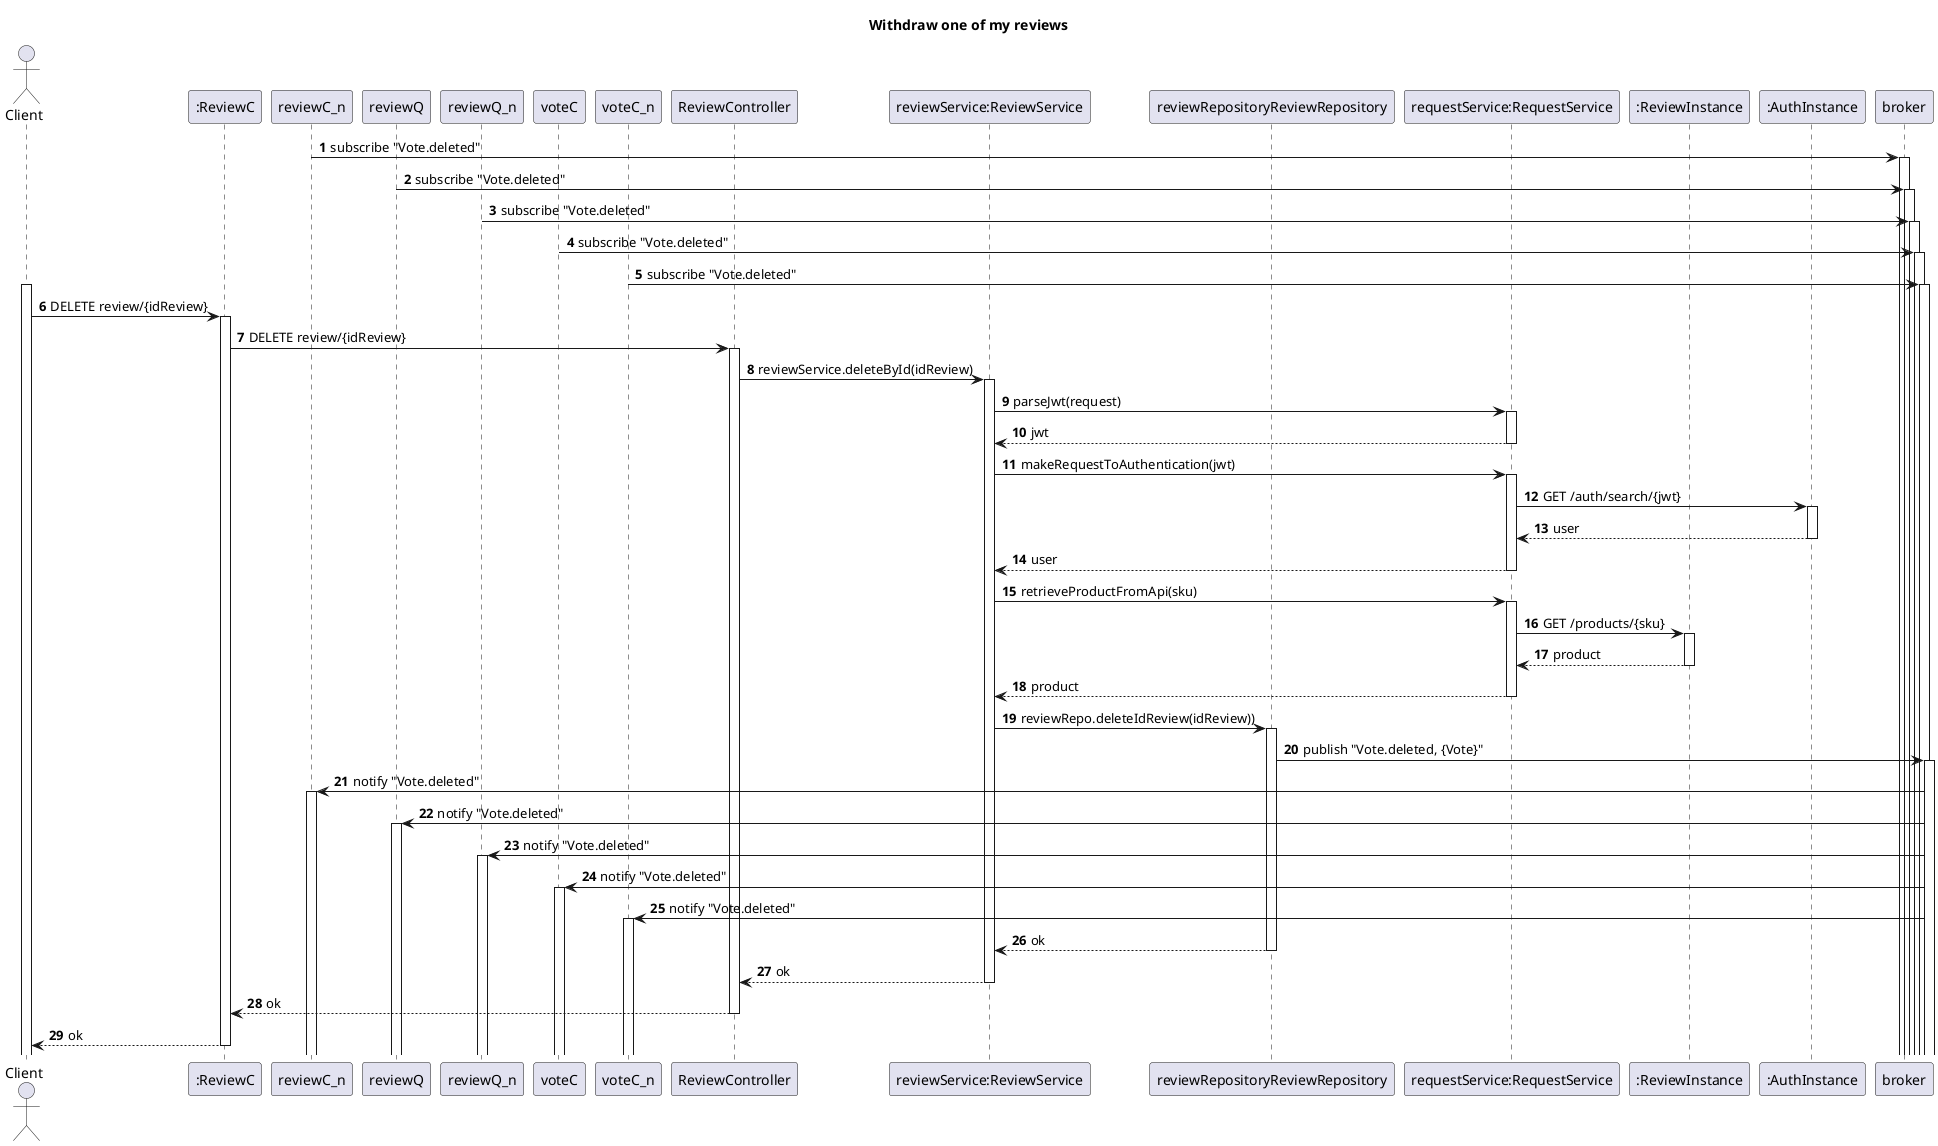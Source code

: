 @startuml
'https://plantuml.com/sequence-diagram

title Withdraw one of my reviews
autoactivate on
autonumber




actor "Client" as User



reviewC_n -> broker: subscribe "Vote.deleted"
reviewQ -> broker: subscribe "Vote.deleted"
reviewQ_n -> broker: subscribe "Vote.deleted"
voteC -> broker: subscribe "Vote.deleted"
voteC_n -> broker: subscribe "Vote.deleted"

participant ":ReviewC" as reviewC
participant ":ReviewC_n" as reviewC_n
participant ":ReviewQ" as reviewQ
participant ":ReviewQ_n" as reviewQ_n
participant ":VoteC" as voteC
participant ":VoteC_n" as voteC_n

participant "ReviewController" as Ctrl
participant "reviewService:ReviewService" as service
participant "reviewRepositoryReviewRepository" as repo
participant "requestService:RequestService" as request
participant ":ReviewInstance" as instance
participant ":AuthInstance" as instanceAuth

participant ":MessageBroker" as broker




activate User
User -> reviewC : DELETE review/{idReview}
reviewC -> Ctrl: DELETE review/{idReview}
Ctrl -> service : reviewService.deleteById(idReview)

service -> request : parseJwt(request)
request --> service: jwt
service -> request: makeRequestToAuthentication(jwt)
request -> instanceAuth: GET /auth/search/{jwt}
instanceAuth --> request: user
request --> service: user

service -> request:retrieveProductFromApi(sku)
request -> instance: GET /products/{sku}
instance --> request: product
request --> service: product
service -> repo: reviewRepo.deleteIdReview(idReview))
repo -> broker: publish "Vote.deleted, {Vote}"

reviewC_n <- broker: notify "Vote.deleted"
reviewQ <- broker: notify "Vote.deleted"
reviewQ_n <- broker: notify "Vote.deleted"
voteC <- broker: notify "Vote.deleted"
voteC_n <- broker: notify "Vote.deleted"

repo --> service: ok
service --> Ctrl: ok
Ctrl --> reviewC: ok
reviewC --> User: ok



@enduml
